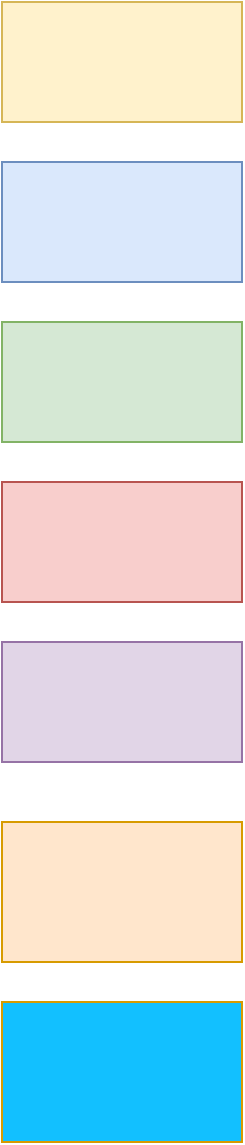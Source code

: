 <mxfile version="27.0.5">
  <diagram name="Page-1" id="W9Pw7cfr0VRFlrDI6zKQ">
    <mxGraphModel dx="2304" dy="827" grid="1" gridSize="10" guides="1" tooltips="1" connect="1" arrows="1" fold="1" page="1" pageScale="1" pageWidth="850" pageHeight="1100" math="0" shadow="0">
      <root>
        <mxCell id="0" />
        <mxCell id="1" parent="0" />
        <mxCell id="kID2KNMRDP30mg_vLsHD-1" value="" style="rounded=0;whiteSpace=wrap;html=1;fillColor=#fff2cc;strokeColor=#d6b656;" vertex="1" parent="1">
          <mxGeometry x="-704" y="5" width="120" height="60" as="geometry" />
        </mxCell>
        <mxCell id="kID2KNMRDP30mg_vLsHD-2" value="" style="rounded=0;whiteSpace=wrap;html=1;fillColor=#dae8fc;strokeColor=#6c8ebf;" vertex="1" parent="1">
          <mxGeometry x="-704" y="85" width="120" height="60" as="geometry" />
        </mxCell>
        <mxCell id="kID2KNMRDP30mg_vLsHD-3" value="" style="rounded=0;whiteSpace=wrap;html=1;fillColor=#d5e8d4;strokeColor=#82b366;" vertex="1" parent="1">
          <mxGeometry x="-704" y="165" width="120" height="60" as="geometry" />
        </mxCell>
        <mxCell id="kID2KNMRDP30mg_vLsHD-4" value="" style="rounded=0;whiteSpace=wrap;html=1;fillColor=#f8cecc;strokeColor=#b85450;" vertex="1" parent="1">
          <mxGeometry x="-704" y="245" width="120" height="60" as="geometry" />
        </mxCell>
        <mxCell id="kID2KNMRDP30mg_vLsHD-5" value="" style="rounded=0;whiteSpace=wrap;html=1;fillColor=#e1d5e7;strokeColor=#9673a6;" vertex="1" parent="1">
          <mxGeometry x="-704" y="325" width="120" height="60" as="geometry" />
        </mxCell>
        <mxCell id="kID2KNMRDP30mg_vLsHD-6" value="" style="rounded=0;whiteSpace=wrap;html=1;fillColor=#ffe6cc;strokeColor=#d79b00;" vertex="1" parent="1">
          <mxGeometry x="-704" y="415" width="120" height="70" as="geometry" />
        </mxCell>
        <mxCell id="kID2KNMRDP30mg_vLsHD-7" value="" style="rounded=0;whiteSpace=wrap;html=1;fillColor=#12C0FF;strokeColor=#d79b00;" vertex="1" parent="1">
          <mxGeometry x="-704" y="505" width="120" height="70" as="geometry" />
        </mxCell>
      </root>
    </mxGraphModel>
  </diagram>
</mxfile>
